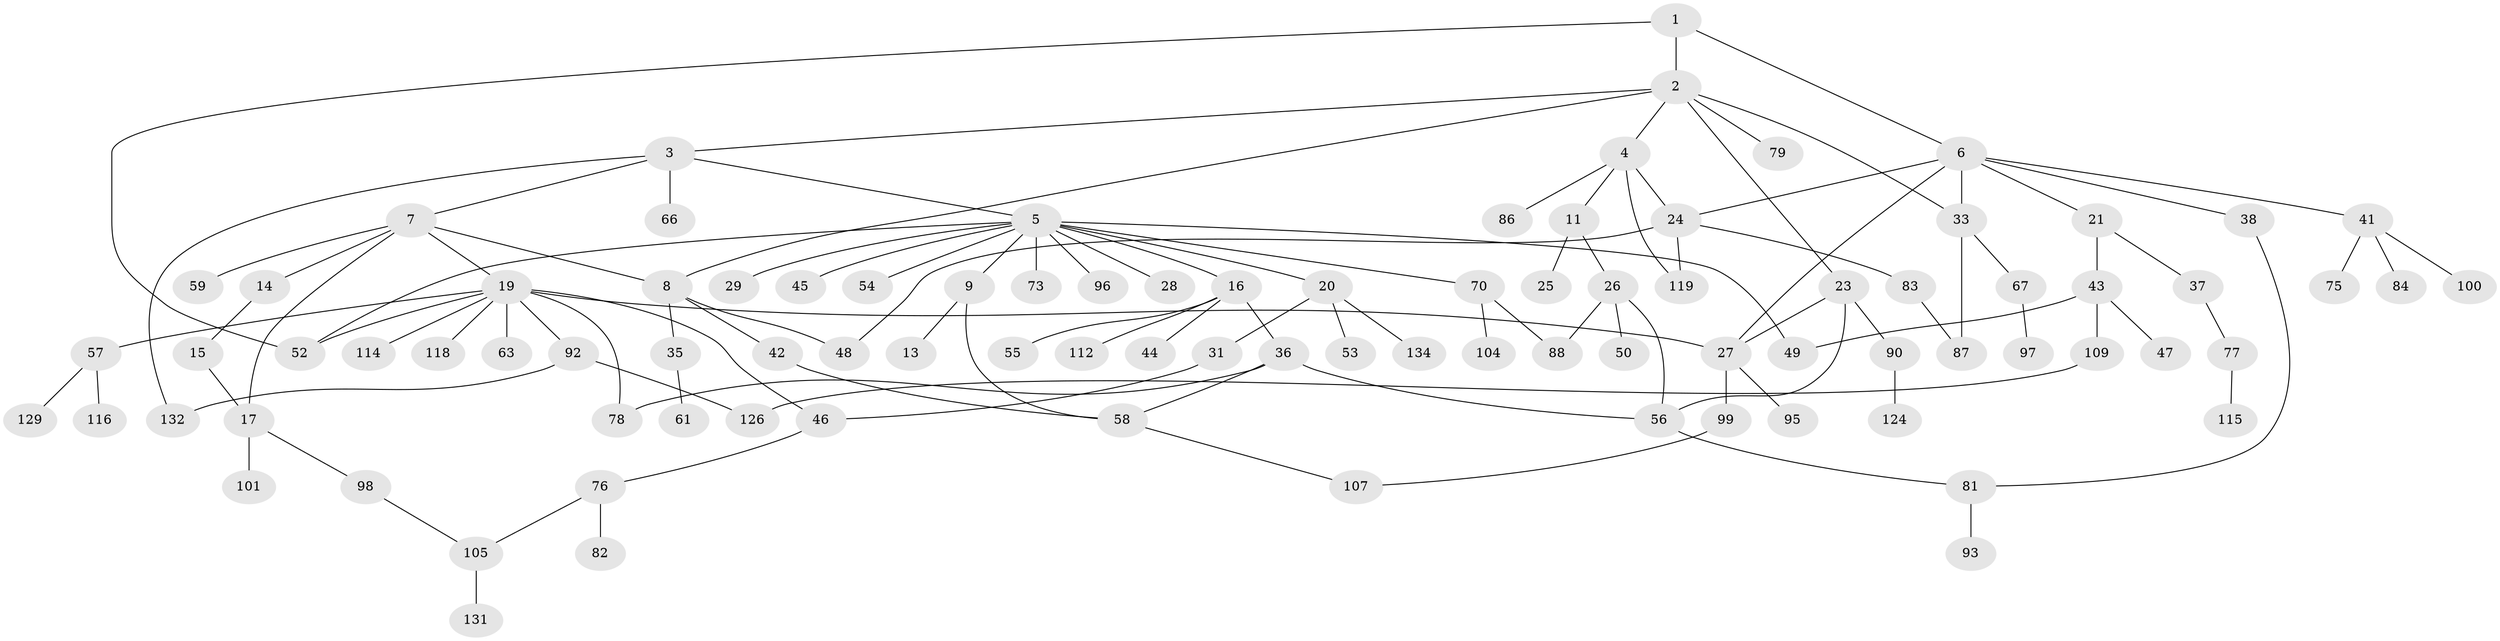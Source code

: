 // original degree distribution, {4: 0.08955223880597014, 7: 0.029850746268656716, 6: 0.014925373134328358, 5: 0.014925373134328358, 3: 0.21641791044776118, 8: 0.007462686567164179, 2: 0.30597014925373134, 1: 0.3208955223880597}
// Generated by graph-tools (version 1.1) at 2025/10/02/27/25 16:10:52]
// undirected, 93 vertices, 116 edges
graph export_dot {
graph [start="1"]
  node [color=gray90,style=filled];
  1 [super="+72"];
  2 [super="+123"];
  3 [super="+120"];
  4 [super="+18"];
  5 [super="+12"];
  6 [super="+10"];
  7 [super="+128"];
  8 [super="+22"];
  9;
  11;
  13 [super="+40"];
  14;
  15;
  16 [super="+34"];
  17 [super="+71"];
  19 [super="+39"];
  20 [super="+32"];
  21;
  23 [super="+111"];
  24 [super="+80"];
  25;
  26 [super="+113"];
  27 [super="+110"];
  28 [super="+30"];
  29 [super="+103"];
  31;
  33 [super="+65"];
  35 [super="+64"];
  36 [super="+121"];
  37;
  38;
  41 [super="+51"];
  42;
  43 [super="+94"];
  44 [super="+127"];
  45;
  46 [super="+89"];
  47;
  48;
  49;
  50 [super="+68"];
  52 [super="+62"];
  53;
  54;
  55 [super="+130"];
  56 [super="+117"];
  57 [super="+60"];
  58;
  59;
  61;
  63 [super="+85"];
  66 [super="+74"];
  67 [super="+69"];
  70;
  73;
  75;
  76;
  77 [super="+91"];
  78;
  79 [super="+133"];
  81;
  82;
  83;
  84;
  86;
  87;
  88;
  90;
  92 [super="+106"];
  93 [super="+122"];
  95;
  96 [super="+108"];
  97;
  98 [super="+102"];
  99;
  100;
  101;
  104;
  105 [super="+125"];
  107;
  109;
  112;
  114;
  115;
  116;
  118;
  119;
  124;
  126;
  129;
  131;
  132;
  134;
  1 -- 2;
  1 -- 6;
  1 -- 52;
  2 -- 3;
  2 -- 4;
  2 -- 23;
  2 -- 33;
  2 -- 79;
  2 -- 8;
  3 -- 5;
  3 -- 7;
  3 -- 66 [weight=2];
  3 -- 132;
  4 -- 11;
  4 -- 119;
  4 -- 24;
  4 -- 86;
  5 -- 9;
  5 -- 28;
  5 -- 49;
  5 -- 73;
  5 -- 96;
  5 -- 70;
  5 -- 45;
  5 -- 16;
  5 -- 20;
  5 -- 54;
  5 -- 29;
  5 -- 52;
  6 -- 38;
  6 -- 41;
  6 -- 24;
  6 -- 33;
  6 -- 27;
  6 -- 21;
  7 -- 8;
  7 -- 14;
  7 -- 19;
  7 -- 59;
  7 -- 17;
  8 -- 42;
  8 -- 48;
  8 -- 35;
  9 -- 13;
  9 -- 58;
  11 -- 25;
  11 -- 26;
  14 -- 15;
  15 -- 17;
  16 -- 36;
  16 -- 55;
  16 -- 112;
  16 -- 44;
  17 -- 98;
  17 -- 101;
  19 -- 78;
  19 -- 92;
  19 -- 114;
  19 -- 118;
  19 -- 46;
  19 -- 57;
  19 -- 63 [weight=2];
  19 -- 52;
  19 -- 27;
  20 -- 31;
  20 -- 53;
  20 -- 134;
  21 -- 37;
  21 -- 43;
  23 -- 90;
  23 -- 27;
  23 -- 56;
  24 -- 119;
  24 -- 48;
  24 -- 83;
  26 -- 50;
  26 -- 88;
  26 -- 56;
  27 -- 95;
  27 -- 99;
  31 -- 46;
  33 -- 67;
  33 -- 87;
  35 -- 61;
  36 -- 56;
  36 -- 58;
  36 -- 78;
  37 -- 77;
  38 -- 81;
  41 -- 75;
  41 -- 100;
  41 -- 84;
  42 -- 58;
  43 -- 47;
  43 -- 109;
  43 -- 49;
  46 -- 76;
  56 -- 81;
  57 -- 116;
  57 -- 129;
  58 -- 107;
  67 -- 97;
  70 -- 88;
  70 -- 104;
  76 -- 82;
  76 -- 105;
  77 -- 115;
  81 -- 93;
  83 -- 87;
  90 -- 124;
  92 -- 132;
  92 -- 126;
  98 -- 105;
  99 -- 107;
  105 -- 131;
  109 -- 126;
}
